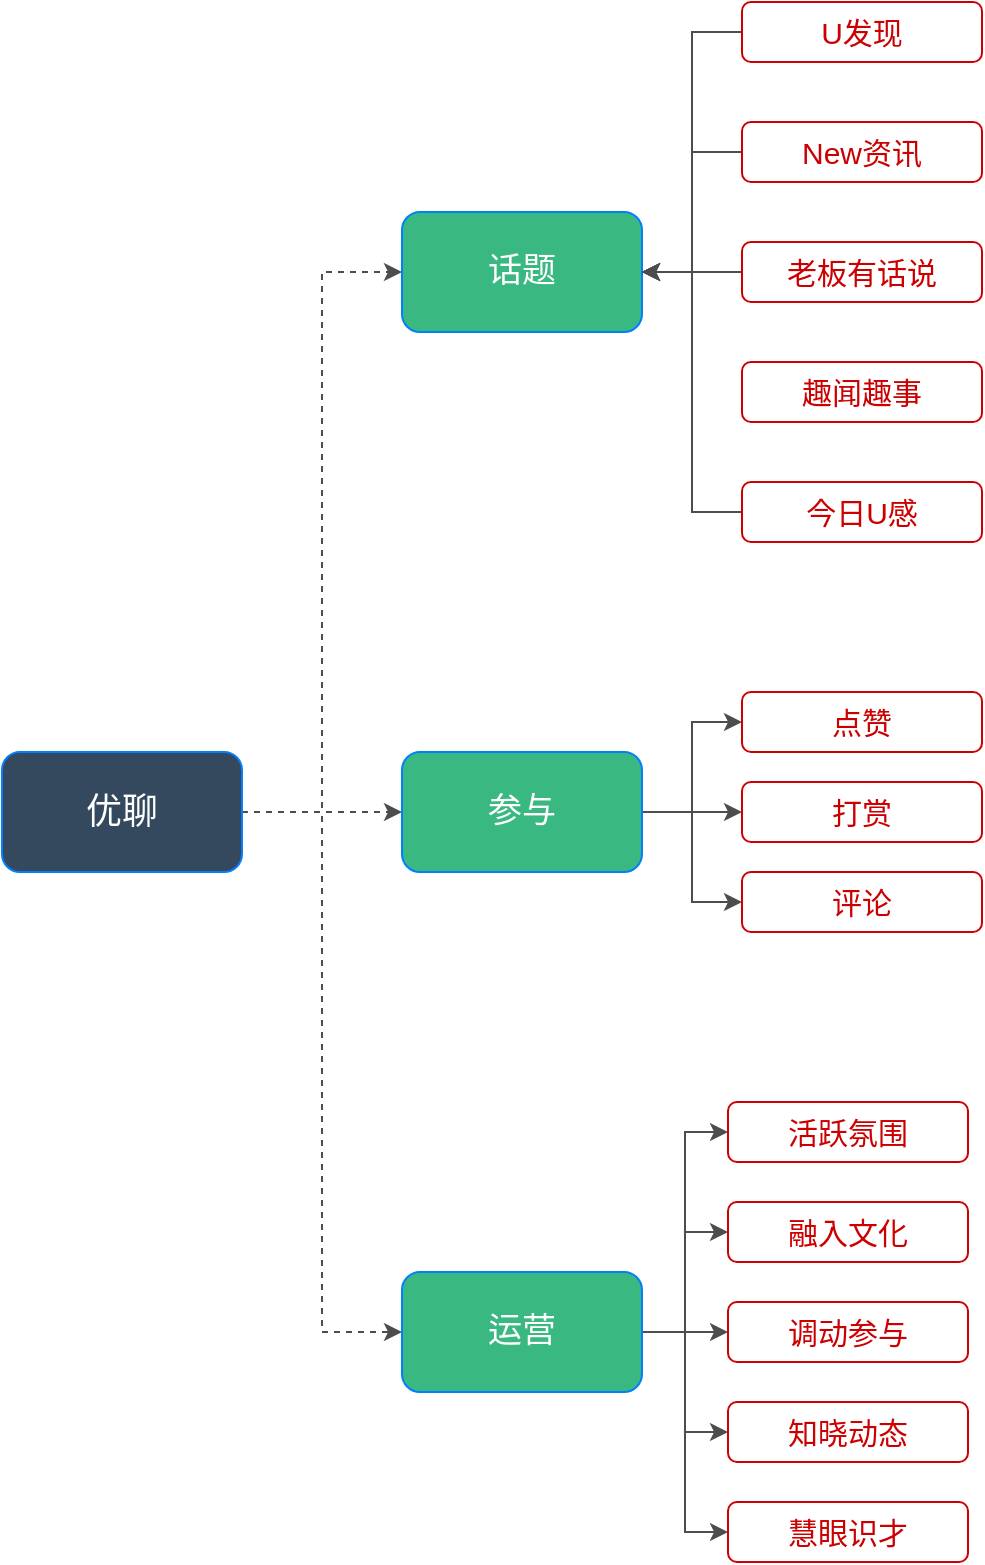 <mxfile version="10.7.5" type="github"><diagram id="fPoc8y0aiklgzFGOIGXx" name="Page-1"><mxGraphModel dx="1358" dy="678" grid="1" gridSize="10" guides="1" tooltips="1" connect="1" arrows="1" fold="1" page="1" pageScale="1" pageWidth="827" pageHeight="1169" math="0" shadow="0"><root><mxCell id="0"/><mxCell id="1" parent="0"/><mxCell id="HHd09Qm0ZT3Ex94U9xJe-8" style="edgeStyle=orthogonalEdgeStyle;rounded=0;orthogonalLoop=1;jettySize=auto;html=1;entryX=0;entryY=0.5;entryDx=0;entryDy=0;strokeColor=#4D4D4D;dashed=1;" edge="1" parent="1" source="HHd09Qm0ZT3Ex94U9xJe-4" target="HHd09Qm0ZT3Ex94U9xJe-7"><mxGeometry relative="1" as="geometry"/></mxCell><mxCell id="HHd09Qm0ZT3Ex94U9xJe-25" style="edgeStyle=orthogonalEdgeStyle;rounded=0;orthogonalLoop=1;jettySize=auto;html=1;entryX=0;entryY=0.5;entryDx=0;entryDy=0;strokeColor=#4D4D4D;dashed=1;" edge="1" parent="1" source="HHd09Qm0ZT3Ex94U9xJe-4" target="HHd09Qm0ZT3Ex94U9xJe-24"><mxGeometry relative="1" as="geometry"/></mxCell><mxCell id="HHd09Qm0ZT3Ex94U9xJe-48" style="edgeStyle=orthogonalEdgeStyle;rounded=0;orthogonalLoop=1;jettySize=auto;html=1;entryX=0;entryY=0.5;entryDx=0;entryDy=0;strokeColor=#4D4D4D;dashed=1;" edge="1" parent="1" source="HHd09Qm0ZT3Ex94U9xJe-4" target="HHd09Qm0ZT3Ex94U9xJe-36"><mxGeometry relative="1" as="geometry"/></mxCell><mxCell id="HHd09Qm0ZT3Ex94U9xJe-4" value="&lt;font color=&quot;#ffffff&quot; style=&quot;font-size: 18px&quot;&gt;优聊&lt;/font&gt;" style="rounded=1;whiteSpace=wrap;html=1;strokeColor=#007FFF;strokeWidth=1;fillColor=#34495D;" vertex="1" parent="1"><mxGeometry x="50" y="445" width="120" height="60" as="geometry"/></mxCell><mxCell id="HHd09Qm0ZT3Ex94U9xJe-7" value="&lt;font color=&quot;#ffffff&quot; style=&quot;font-size: 17px&quot;&gt;话题&lt;/font&gt;" style="rounded=1;whiteSpace=wrap;html=1;strokeColor=#007FFF;strokeWidth=1;fillColor=#3ab882;" vertex="1" parent="1"><mxGeometry x="250" y="175" width="120" height="60" as="geometry"/></mxCell><mxCell id="HHd09Qm0ZT3Ex94U9xJe-17" style="edgeStyle=orthogonalEdgeStyle;rounded=0;orthogonalLoop=1;jettySize=auto;html=1;entryX=1;entryY=0.5;entryDx=0;entryDy=0;strokeColor=#4D4D4D;" edge="1" parent="1" source="HHd09Qm0ZT3Ex94U9xJe-9" target="HHd09Qm0ZT3Ex94U9xJe-7"><mxGeometry relative="1" as="geometry"/></mxCell><mxCell id="HHd09Qm0ZT3Ex94U9xJe-9" value="&lt;font style=&quot;font-size: 15px&quot; color=&quot;#cc0000&quot;&gt;U发现&lt;/font&gt;" style="rounded=1;whiteSpace=wrap;html=1;strokeColor=#CC0000;strokeWidth=1;fillColor=#FFFFFF;" vertex="1" parent="1"><mxGeometry x="420" y="70" width="120" height="30" as="geometry"/></mxCell><mxCell id="HHd09Qm0ZT3Ex94U9xJe-19" style="edgeStyle=orthogonalEdgeStyle;rounded=0;orthogonalLoop=1;jettySize=auto;html=1;entryX=1;entryY=0.5;entryDx=0;entryDy=0;strokeColor=#4D4D4D;" edge="1" parent="1" source="HHd09Qm0ZT3Ex94U9xJe-12" target="HHd09Qm0ZT3Ex94U9xJe-7"><mxGeometry relative="1" as="geometry"/></mxCell><mxCell id="HHd09Qm0ZT3Ex94U9xJe-12" value="&lt;font style=&quot;font-size: 15px&quot; color=&quot;#cc0000&quot;&gt;老板有话说&lt;/font&gt;" style="rounded=1;whiteSpace=wrap;html=1;strokeColor=#CC0000;strokeWidth=1;fillColor=#FFFFFF;" vertex="1" parent="1"><mxGeometry x="420" y="190" width="120" height="30" as="geometry"/></mxCell><mxCell id="HHd09Qm0ZT3Ex94U9xJe-13" value="&lt;font style=&quot;font-size: 15px&quot; color=&quot;#cc0000&quot;&gt;趣闻趣事&lt;/font&gt;" style="rounded=1;whiteSpace=wrap;html=1;strokeColor=#CC0000;strokeWidth=1;fillColor=#FFFFFF;" vertex="1" parent="1"><mxGeometry x="420" y="250" width="120" height="30" as="geometry"/></mxCell><mxCell id="HHd09Qm0ZT3Ex94U9xJe-23" style="edgeStyle=orthogonalEdgeStyle;rounded=0;orthogonalLoop=1;jettySize=auto;html=1;entryX=1;entryY=0.5;entryDx=0;entryDy=0;strokeColor=#4D4D4D;" edge="1" parent="1" source="HHd09Qm0ZT3Ex94U9xJe-14" target="HHd09Qm0ZT3Ex94U9xJe-7"><mxGeometry relative="1" as="geometry"/></mxCell><mxCell id="HHd09Qm0ZT3Ex94U9xJe-14" value="&lt;span&gt;&lt;font color=&quot;#cc0000&quot; style=&quot;font-size: 15px&quot;&gt;New资讯&lt;/font&gt;&lt;/span&gt;&lt;br&gt;" style="rounded=1;whiteSpace=wrap;html=1;strokeColor=#CC0000;strokeWidth=1;fillColor=#FFFFFF;" vertex="1" parent="1"><mxGeometry x="420" y="130" width="120" height="30" as="geometry"/></mxCell><mxCell id="HHd09Qm0ZT3Ex94U9xJe-33" style="edgeStyle=orthogonalEdgeStyle;rounded=0;orthogonalLoop=1;jettySize=auto;html=1;entryX=0;entryY=0.5;entryDx=0;entryDy=0;strokeColor=#4D4D4D;" edge="1" parent="1" source="HHd09Qm0ZT3Ex94U9xJe-24" target="HHd09Qm0ZT3Ex94U9xJe-30"><mxGeometry relative="1" as="geometry"/></mxCell><mxCell id="HHd09Qm0ZT3Ex94U9xJe-34" style="edgeStyle=orthogonalEdgeStyle;rounded=0;orthogonalLoop=1;jettySize=auto;html=1;entryX=0;entryY=0.5;entryDx=0;entryDy=0;strokeColor=#4D4D4D;" edge="1" parent="1" source="HHd09Qm0ZT3Ex94U9xJe-24" target="HHd09Qm0ZT3Ex94U9xJe-31"><mxGeometry relative="1" as="geometry"/></mxCell><mxCell id="HHd09Qm0ZT3Ex94U9xJe-35" style="edgeStyle=orthogonalEdgeStyle;rounded=0;orthogonalLoop=1;jettySize=auto;html=1;entryX=0;entryY=0.5;entryDx=0;entryDy=0;strokeColor=#4D4D4D;" edge="1" parent="1" source="HHd09Qm0ZT3Ex94U9xJe-24" target="HHd09Qm0ZT3Ex94U9xJe-32"><mxGeometry relative="1" as="geometry"/></mxCell><mxCell id="HHd09Qm0ZT3Ex94U9xJe-24" value="&lt;font color=&quot;#ffffff&quot; style=&quot;font-size: 17px&quot;&gt;参与&lt;/font&gt;" style="rounded=1;whiteSpace=wrap;html=1;strokeColor=#007FFF;strokeWidth=1;fillColor=#3ab882;" vertex="1" parent="1"><mxGeometry x="250" y="445" width="120" height="60" as="geometry"/></mxCell><mxCell id="HHd09Qm0ZT3Ex94U9xJe-27" style="edgeStyle=orthogonalEdgeStyle;rounded=0;orthogonalLoop=1;jettySize=auto;html=1;entryX=1;entryY=0.5;entryDx=0;entryDy=0;strokeColor=#4D4D4D;" edge="1" parent="1" source="HHd09Qm0ZT3Ex94U9xJe-26" target="HHd09Qm0ZT3Ex94U9xJe-7"><mxGeometry relative="1" as="geometry"/></mxCell><mxCell id="HHd09Qm0ZT3Ex94U9xJe-26" value="&lt;font style=&quot;font-size: 15px&quot; color=&quot;#cc0000&quot;&gt;今日U感&lt;/font&gt;" style="rounded=1;whiteSpace=wrap;html=1;strokeColor=#CC0000;strokeWidth=1;fillColor=#FFFFFF;" vertex="1" parent="1"><mxGeometry x="420" y="310" width="120" height="30" as="geometry"/></mxCell><mxCell id="HHd09Qm0ZT3Ex94U9xJe-30" value="&lt;font style=&quot;font-size: 15px&quot; color=&quot;#cc0000&quot;&gt;点赞&lt;/font&gt;" style="rounded=1;whiteSpace=wrap;html=1;strokeColor=#CC0000;strokeWidth=1;fillColor=#FFFFFF;" vertex="1" parent="1"><mxGeometry x="420" y="415" width="120" height="30" as="geometry"/></mxCell><mxCell id="HHd09Qm0ZT3Ex94U9xJe-31" value="&lt;font style=&quot;font-size: 15px&quot; color=&quot;#cc0000&quot;&gt;打赏&lt;/font&gt;" style="rounded=1;whiteSpace=wrap;html=1;strokeColor=#CC0000;strokeWidth=1;fillColor=#FFFFFF;" vertex="1" parent="1"><mxGeometry x="420" y="460" width="120" height="30" as="geometry"/></mxCell><mxCell id="HHd09Qm0ZT3Ex94U9xJe-32" value="&lt;font style=&quot;font-size: 15px&quot; color=&quot;#cc0000&quot;&gt;评论&lt;/font&gt;" style="rounded=1;whiteSpace=wrap;html=1;strokeColor=#CC0000;strokeWidth=1;fillColor=#FFFFFF;" vertex="1" parent="1"><mxGeometry x="420" y="505" width="120" height="30" as="geometry"/></mxCell><mxCell id="HHd09Qm0ZT3Ex94U9xJe-42" style="edgeStyle=orthogonalEdgeStyle;rounded=0;orthogonalLoop=1;jettySize=auto;html=1;entryX=0;entryY=0.5;entryDx=0;entryDy=0;strokeColor=#4D4D4D;" edge="1" parent="1" source="HHd09Qm0ZT3Ex94U9xJe-36" target="HHd09Qm0ZT3Ex94U9xJe-37"><mxGeometry relative="1" as="geometry"/></mxCell><mxCell id="HHd09Qm0ZT3Ex94U9xJe-44" style="edgeStyle=orthogonalEdgeStyle;rounded=0;orthogonalLoop=1;jettySize=auto;html=1;entryX=0;entryY=0.5;entryDx=0;entryDy=0;strokeColor=#4D4D4D;" edge="1" parent="1" source="HHd09Qm0ZT3Ex94U9xJe-36" target="HHd09Qm0ZT3Ex94U9xJe-39"><mxGeometry relative="1" as="geometry"/></mxCell><mxCell id="HHd09Qm0ZT3Ex94U9xJe-45" style="edgeStyle=orthogonalEdgeStyle;rounded=0;orthogonalLoop=1;jettySize=auto;html=1;entryX=0;entryY=0.5;entryDx=0;entryDy=0;strokeColor=#4D4D4D;" edge="1" parent="1" source="HHd09Qm0ZT3Ex94U9xJe-36" target="HHd09Qm0ZT3Ex94U9xJe-40"><mxGeometry relative="1" as="geometry"/></mxCell><mxCell id="HHd09Qm0ZT3Ex94U9xJe-46" style="edgeStyle=orthogonalEdgeStyle;rounded=0;orthogonalLoop=1;jettySize=auto;html=1;entryX=0;entryY=0.5;entryDx=0;entryDy=0;strokeColor=#4D4D4D;" edge="1" parent="1" source="HHd09Qm0ZT3Ex94U9xJe-36" target="HHd09Qm0ZT3Ex94U9xJe-41"><mxGeometry relative="1" as="geometry"/></mxCell><mxCell id="HHd09Qm0ZT3Ex94U9xJe-47" style="edgeStyle=orthogonalEdgeStyle;rounded=0;orthogonalLoop=1;jettySize=auto;html=1;entryX=0;entryY=0.5;entryDx=0;entryDy=0;strokeColor=#4D4D4D;" edge="1" parent="1" source="HHd09Qm0ZT3Ex94U9xJe-36" target="HHd09Qm0ZT3Ex94U9xJe-38"><mxGeometry relative="1" as="geometry"/></mxCell><mxCell id="HHd09Qm0ZT3Ex94U9xJe-36" value="&lt;font color=&quot;#ffffff&quot; style=&quot;font-size: 17px&quot;&gt;运营&lt;/font&gt;" style="rounded=1;whiteSpace=wrap;html=1;strokeColor=#007FFF;strokeWidth=1;fillColor=#3ab882;" vertex="1" parent="1"><mxGeometry x="250" y="705" width="120" height="60" as="geometry"/></mxCell><mxCell id="HHd09Qm0ZT3Ex94U9xJe-37" value="&lt;font style=&quot;font-size: 15px&quot; color=&quot;#cc0000&quot;&gt;活跃氛围&lt;/font&gt;" style="rounded=1;whiteSpace=wrap;html=1;strokeColor=#CC0000;strokeWidth=1;fillColor=#FFFFFF;" vertex="1" parent="1"><mxGeometry x="413" y="620" width="120" height="30" as="geometry"/></mxCell><mxCell id="HHd09Qm0ZT3Ex94U9xJe-38" value="&lt;font color=&quot;#cc0000&quot;&gt;&lt;span style=&quot;font-size: 15px&quot;&gt;融入文化&lt;/span&gt;&lt;/font&gt;" style="rounded=1;whiteSpace=wrap;html=1;strokeColor=#CC0000;strokeWidth=1;fillColor=#FFFFFF;" vertex="1" parent="1"><mxGeometry x="413" y="670" width="120" height="30" as="geometry"/></mxCell><mxCell id="HHd09Qm0ZT3Ex94U9xJe-39" value="&lt;font color=&quot;#cc0000&quot;&gt;&lt;span style=&quot;font-size: 15px&quot;&gt;调动参与&lt;/span&gt;&lt;/font&gt;" style="rounded=1;whiteSpace=wrap;html=1;strokeColor=#CC0000;strokeWidth=1;fillColor=#FFFFFF;" vertex="1" parent="1"><mxGeometry x="413" y="720" width="120" height="30" as="geometry"/></mxCell><mxCell id="HHd09Qm0ZT3Ex94U9xJe-40" value="&lt;font color=&quot;#cc0000&quot;&gt;&lt;span style=&quot;font-size: 15px&quot;&gt;知晓动态&lt;/span&gt;&lt;/font&gt;" style="rounded=1;whiteSpace=wrap;html=1;strokeColor=#CC0000;strokeWidth=1;fillColor=#FFFFFF;" vertex="1" parent="1"><mxGeometry x="413" y="770" width="120" height="30" as="geometry"/></mxCell><mxCell id="HHd09Qm0ZT3Ex94U9xJe-41" value="&lt;font color=&quot;#cc0000&quot;&gt;&lt;span style=&quot;font-size: 15px&quot;&gt;慧眼识才&lt;/span&gt;&lt;/font&gt;" style="rounded=1;whiteSpace=wrap;html=1;strokeColor=#CC0000;strokeWidth=1;fillColor=#FFFFFF;" vertex="1" parent="1"><mxGeometry x="413" y="820" width="120" height="30" as="geometry"/></mxCell></root></mxGraphModel></diagram></mxfile>